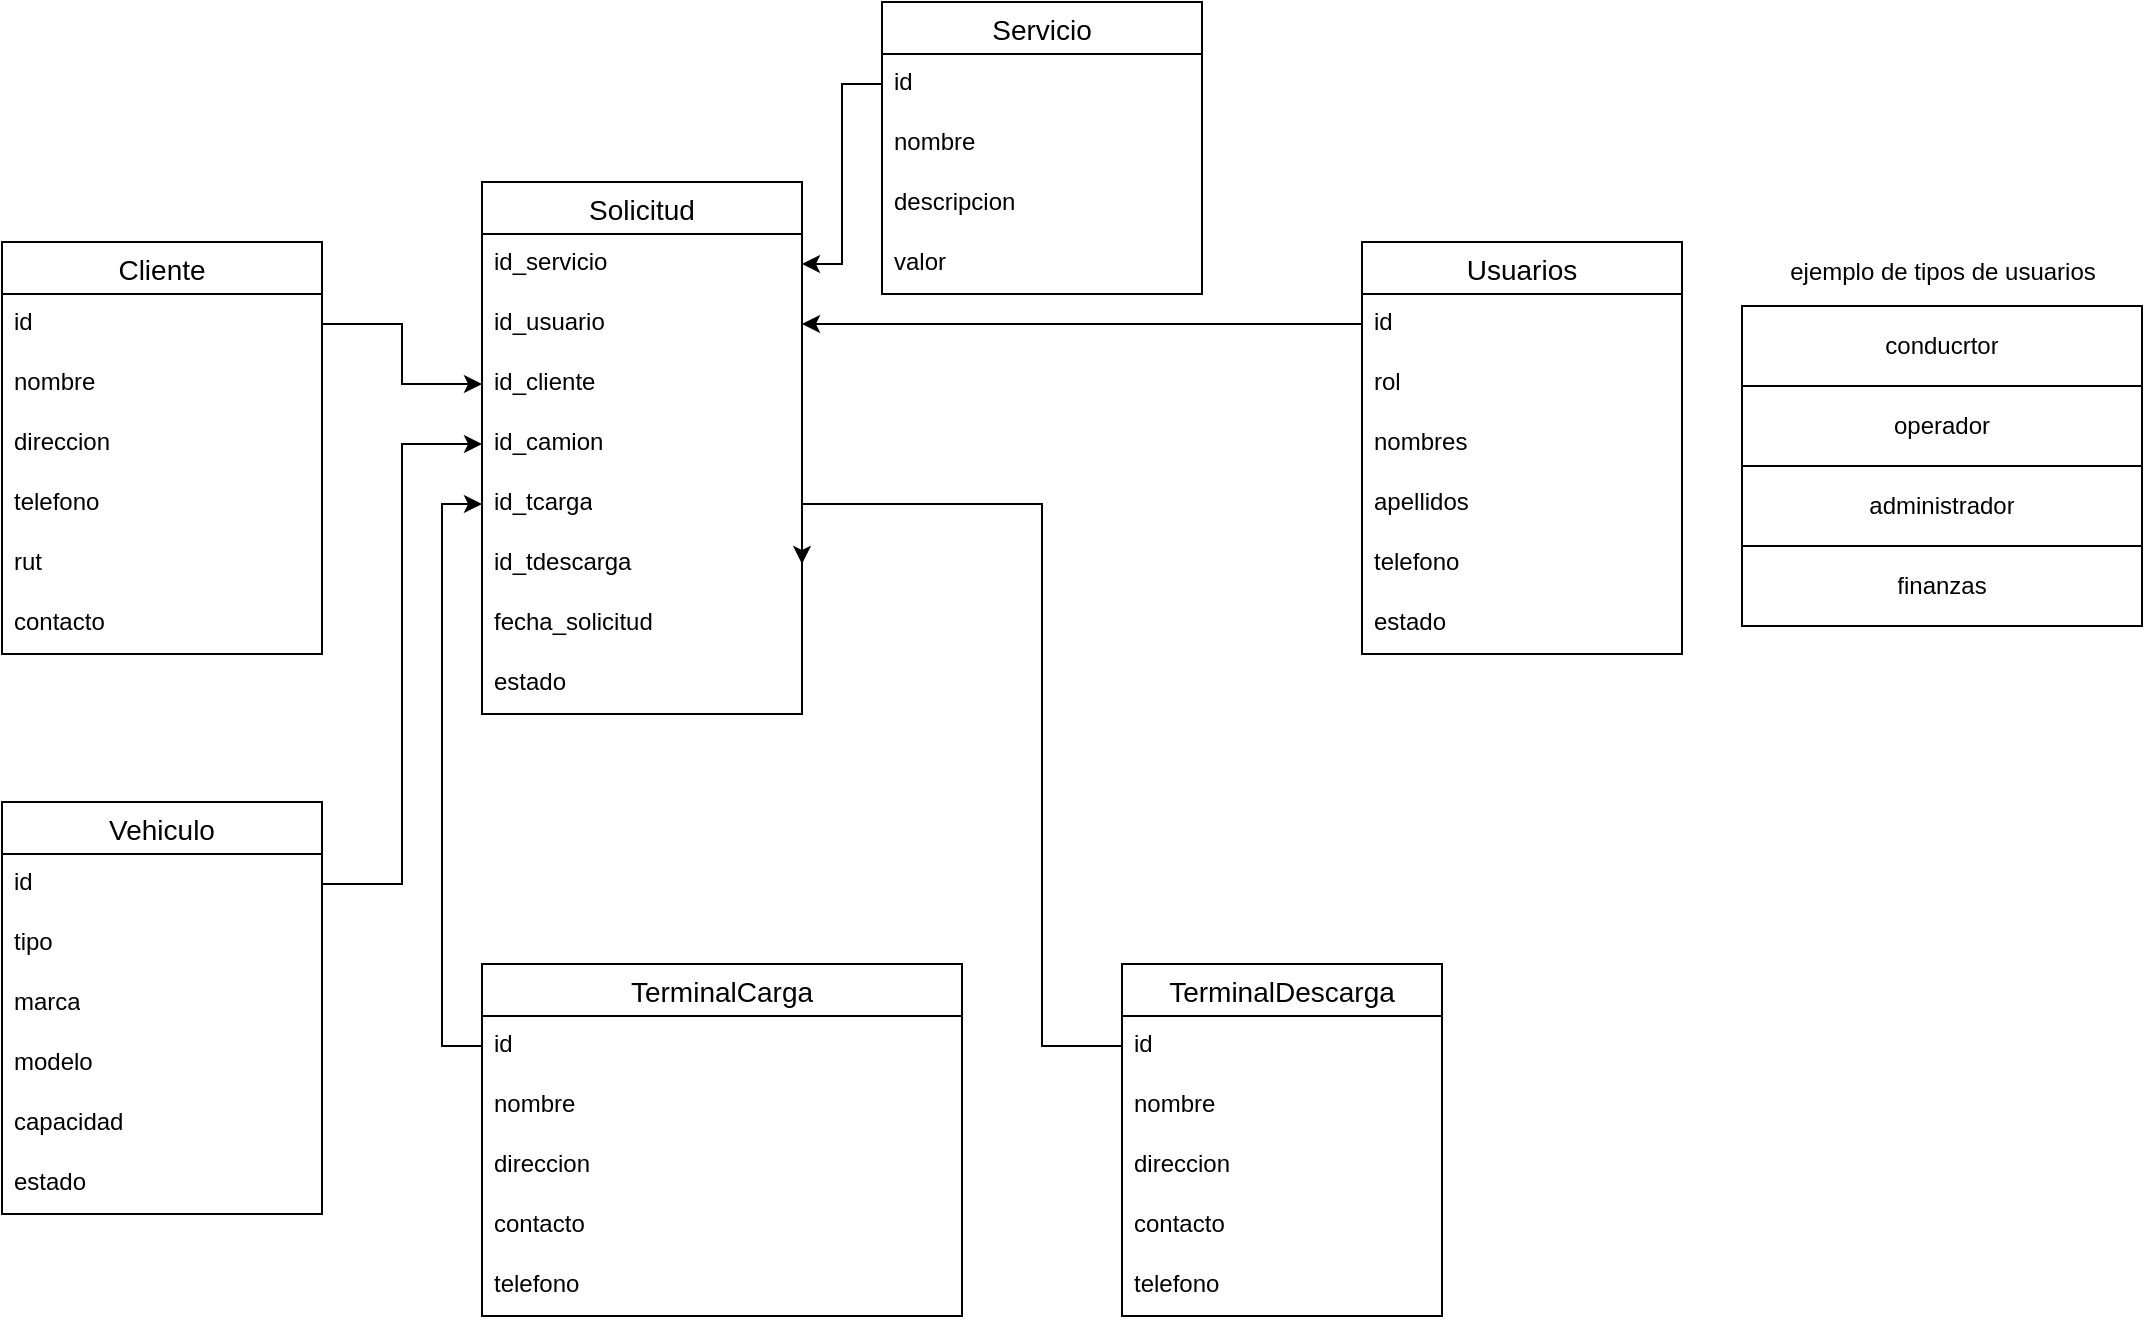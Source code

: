 <mxfile version="24.3.1" type="github">
  <diagram id="R2lEEEUBdFMjLlhIrx00" name="Page-1">
    <mxGraphModel dx="1434" dy="738" grid="1" gridSize="10" guides="1" tooltips="1" connect="1" arrows="1" fold="1" page="1" pageScale="1" pageWidth="850" pageHeight="1100" math="0" shadow="0" extFonts="Permanent Marker^https://fonts.googleapis.com/css?family=Permanent+Marker">
      <root>
        <mxCell id="0" />
        <mxCell id="1" parent="0" />
        <mxCell id="nOUeEoo9Qma1lNyCIXqd-9" value="Cliente " style="swimlane;fontStyle=0;childLayout=stackLayout;horizontal=1;startSize=26;horizontalStack=0;resizeParent=1;resizeParentMax=0;resizeLast=0;collapsible=1;marginBottom=0;align=center;fontSize=14;" vertex="1" parent="1">
          <mxGeometry y="200" width="160" height="206" as="geometry" />
        </mxCell>
        <mxCell id="nOUeEoo9Qma1lNyCIXqd-76" value="id" style="text;strokeColor=none;fillColor=none;spacingLeft=4;spacingRight=4;overflow=hidden;rotatable=0;points=[[0,0.5],[1,0.5]];portConstraint=eastwest;fontSize=12;whiteSpace=wrap;html=1;" vertex="1" parent="nOUeEoo9Qma1lNyCIXqd-9">
          <mxGeometry y="26" width="160" height="30" as="geometry" />
        </mxCell>
        <mxCell id="nOUeEoo9Qma1lNyCIXqd-10" value="nombre" style="text;strokeColor=none;fillColor=none;spacingLeft=4;spacingRight=4;overflow=hidden;rotatable=0;points=[[0,0.5],[1,0.5]];portConstraint=eastwest;fontSize=12;whiteSpace=wrap;html=1;" vertex="1" parent="nOUeEoo9Qma1lNyCIXqd-9">
          <mxGeometry y="56" width="160" height="30" as="geometry" />
        </mxCell>
        <mxCell id="nOUeEoo9Qma1lNyCIXqd-11" value="direccion" style="text;strokeColor=none;fillColor=none;spacingLeft=4;spacingRight=4;overflow=hidden;rotatable=0;points=[[0,0.5],[1,0.5]];portConstraint=eastwest;fontSize=12;whiteSpace=wrap;html=1;" vertex="1" parent="nOUeEoo9Qma1lNyCIXqd-9">
          <mxGeometry y="86" width="160" height="30" as="geometry" />
        </mxCell>
        <mxCell id="nOUeEoo9Qma1lNyCIXqd-12" value="telefono" style="text;strokeColor=none;fillColor=none;spacingLeft=4;spacingRight=4;overflow=hidden;rotatable=0;points=[[0,0.5],[1,0.5]];portConstraint=eastwest;fontSize=12;whiteSpace=wrap;html=1;" vertex="1" parent="nOUeEoo9Qma1lNyCIXqd-9">
          <mxGeometry y="116" width="160" height="30" as="geometry" />
        </mxCell>
        <mxCell id="nOUeEoo9Qma1lNyCIXqd-13" value="rut" style="text;strokeColor=none;fillColor=none;spacingLeft=4;spacingRight=4;overflow=hidden;rotatable=0;points=[[0,0.5],[1,0.5]];portConstraint=eastwest;fontSize=12;whiteSpace=wrap;html=1;" vertex="1" parent="nOUeEoo9Qma1lNyCIXqd-9">
          <mxGeometry y="146" width="160" height="30" as="geometry" />
        </mxCell>
        <mxCell id="nOUeEoo9Qma1lNyCIXqd-14" value="contacto" style="text;strokeColor=none;fillColor=none;spacingLeft=4;spacingRight=4;overflow=hidden;rotatable=0;points=[[0,0.5],[1,0.5]];portConstraint=eastwest;fontSize=12;whiteSpace=wrap;html=1;" vertex="1" parent="nOUeEoo9Qma1lNyCIXqd-9">
          <mxGeometry y="176" width="160" height="30" as="geometry" />
        </mxCell>
        <mxCell id="nOUeEoo9Qma1lNyCIXqd-15" value="TerminalDescarga" style="swimlane;fontStyle=0;childLayout=stackLayout;horizontal=1;startSize=26;horizontalStack=0;resizeParent=1;resizeParentMax=0;resizeLast=0;collapsible=1;marginBottom=0;align=center;fontSize=14;" vertex="1" parent="1">
          <mxGeometry x="560" y="561" width="160" height="176" as="geometry" />
        </mxCell>
        <mxCell id="nOUeEoo9Qma1lNyCIXqd-87" value="id" style="text;strokeColor=none;fillColor=none;spacingLeft=4;spacingRight=4;overflow=hidden;rotatable=0;points=[[0,0.5],[1,0.5]];portConstraint=eastwest;fontSize=12;whiteSpace=wrap;html=1;" vertex="1" parent="nOUeEoo9Qma1lNyCIXqd-15">
          <mxGeometry y="26" width="160" height="30" as="geometry" />
        </mxCell>
        <mxCell id="nOUeEoo9Qma1lNyCIXqd-16" value="nombre" style="text;strokeColor=none;fillColor=none;spacingLeft=4;spacingRight=4;overflow=hidden;rotatable=0;points=[[0,0.5],[1,0.5]];portConstraint=eastwest;fontSize=12;whiteSpace=wrap;html=1;" vertex="1" parent="nOUeEoo9Qma1lNyCIXqd-15">
          <mxGeometry y="56" width="160" height="30" as="geometry" />
        </mxCell>
        <mxCell id="nOUeEoo9Qma1lNyCIXqd-17" value="direccion" style="text;strokeColor=none;fillColor=none;spacingLeft=4;spacingRight=4;overflow=hidden;rotatable=0;points=[[0,0.5],[1,0.5]];portConstraint=eastwest;fontSize=12;whiteSpace=wrap;html=1;" vertex="1" parent="nOUeEoo9Qma1lNyCIXqd-15">
          <mxGeometry y="86" width="160" height="30" as="geometry" />
        </mxCell>
        <mxCell id="nOUeEoo9Qma1lNyCIXqd-18" value="contacto" style="text;strokeColor=none;fillColor=none;spacingLeft=4;spacingRight=4;overflow=hidden;rotatable=0;points=[[0,0.5],[1,0.5]];portConstraint=eastwest;fontSize=12;whiteSpace=wrap;html=1;" vertex="1" parent="nOUeEoo9Qma1lNyCIXqd-15">
          <mxGeometry y="116" width="160" height="30" as="geometry" />
        </mxCell>
        <mxCell id="nOUeEoo9Qma1lNyCIXqd-32" value="telefono" style="text;strokeColor=none;fillColor=none;spacingLeft=4;spacingRight=4;overflow=hidden;rotatable=0;points=[[0,0.5],[1,0.5]];portConstraint=eastwest;fontSize=12;whiteSpace=wrap;html=1;" vertex="1" parent="nOUeEoo9Qma1lNyCIXqd-15">
          <mxGeometry y="146" width="160" height="30" as="geometry" />
        </mxCell>
        <mxCell id="nOUeEoo9Qma1lNyCIXqd-23" value="TerminalCarga" style="swimlane;fontStyle=0;childLayout=stackLayout;horizontal=1;startSize=26;horizontalStack=0;resizeParent=1;resizeParentMax=0;resizeLast=0;collapsible=1;marginBottom=0;align=center;fontSize=14;" vertex="1" parent="1">
          <mxGeometry x="240" y="561" width="240" height="176" as="geometry" />
        </mxCell>
        <mxCell id="nOUeEoo9Qma1lNyCIXqd-83" value="id" style="text;strokeColor=none;fillColor=none;spacingLeft=4;spacingRight=4;overflow=hidden;rotatable=0;points=[[0,0.5],[1,0.5]];portConstraint=eastwest;fontSize=12;whiteSpace=wrap;html=1;" vertex="1" parent="nOUeEoo9Qma1lNyCIXqd-23">
          <mxGeometry y="26" width="240" height="30" as="geometry" />
        </mxCell>
        <mxCell id="nOUeEoo9Qma1lNyCIXqd-24" value="nombre" style="text;strokeColor=none;fillColor=none;spacingLeft=4;spacingRight=4;overflow=hidden;rotatable=0;points=[[0,0.5],[1,0.5]];portConstraint=eastwest;fontSize=12;whiteSpace=wrap;html=1;" vertex="1" parent="nOUeEoo9Qma1lNyCIXqd-23">
          <mxGeometry y="56" width="240" height="30" as="geometry" />
        </mxCell>
        <mxCell id="nOUeEoo9Qma1lNyCIXqd-25" value="direccion" style="text;strokeColor=none;fillColor=none;spacingLeft=4;spacingRight=4;overflow=hidden;rotatable=0;points=[[0,0.5],[1,0.5]];portConstraint=eastwest;fontSize=12;whiteSpace=wrap;html=1;" vertex="1" parent="nOUeEoo9Qma1lNyCIXqd-23">
          <mxGeometry y="86" width="240" height="30" as="geometry" />
        </mxCell>
        <mxCell id="nOUeEoo9Qma1lNyCIXqd-26" value="contacto" style="text;strokeColor=none;fillColor=none;spacingLeft=4;spacingRight=4;overflow=hidden;rotatable=0;points=[[0,0.5],[1,0.5]];portConstraint=eastwest;fontSize=12;whiteSpace=wrap;html=1;" vertex="1" parent="nOUeEoo9Qma1lNyCIXqd-23">
          <mxGeometry y="116" width="240" height="30" as="geometry" />
        </mxCell>
        <mxCell id="nOUeEoo9Qma1lNyCIXqd-31" value="telefono" style="text;strokeColor=none;fillColor=none;spacingLeft=4;spacingRight=4;overflow=hidden;rotatable=0;points=[[0,0.5],[1,0.5]];portConstraint=eastwest;fontSize=12;whiteSpace=wrap;html=1;" vertex="1" parent="nOUeEoo9Qma1lNyCIXqd-23">
          <mxGeometry y="146" width="240" height="30" as="geometry" />
        </mxCell>
        <mxCell id="nOUeEoo9Qma1lNyCIXqd-33" value="Vehiculo" style="swimlane;fontStyle=0;childLayout=stackLayout;horizontal=1;startSize=26;horizontalStack=0;resizeParent=1;resizeParentMax=0;resizeLast=0;collapsible=1;marginBottom=0;align=center;fontSize=14;" vertex="1" parent="1">
          <mxGeometry y="480" width="160" height="206" as="geometry" />
        </mxCell>
        <mxCell id="nOUeEoo9Qma1lNyCIXqd-81" value="id" style="text;strokeColor=none;fillColor=none;spacingLeft=4;spacingRight=4;overflow=hidden;rotatable=0;points=[[0,0.5],[1,0.5]];portConstraint=eastwest;fontSize=12;whiteSpace=wrap;html=1;" vertex="1" parent="nOUeEoo9Qma1lNyCIXqd-33">
          <mxGeometry y="26" width="160" height="30" as="geometry" />
        </mxCell>
        <mxCell id="nOUeEoo9Qma1lNyCIXqd-34" value="tipo" style="text;strokeColor=none;fillColor=none;spacingLeft=4;spacingRight=4;overflow=hidden;rotatable=0;points=[[0,0.5],[1,0.5]];portConstraint=eastwest;fontSize=12;whiteSpace=wrap;html=1;" vertex="1" parent="nOUeEoo9Qma1lNyCIXqd-33">
          <mxGeometry y="56" width="160" height="30" as="geometry" />
        </mxCell>
        <mxCell id="nOUeEoo9Qma1lNyCIXqd-35" value="marca" style="text;strokeColor=none;fillColor=none;spacingLeft=4;spacingRight=4;overflow=hidden;rotatable=0;points=[[0,0.5],[1,0.5]];portConstraint=eastwest;fontSize=12;whiteSpace=wrap;html=1;" vertex="1" parent="nOUeEoo9Qma1lNyCIXqd-33">
          <mxGeometry y="86" width="160" height="30" as="geometry" />
        </mxCell>
        <mxCell id="nOUeEoo9Qma1lNyCIXqd-36" value="modelo" style="text;strokeColor=none;fillColor=none;spacingLeft=4;spacingRight=4;overflow=hidden;rotatable=0;points=[[0,0.5],[1,0.5]];portConstraint=eastwest;fontSize=12;whiteSpace=wrap;html=1;" vertex="1" parent="nOUeEoo9Qma1lNyCIXqd-33">
          <mxGeometry y="116" width="160" height="30" as="geometry" />
        </mxCell>
        <mxCell id="nOUeEoo9Qma1lNyCIXqd-37" value="capacidad" style="text;strokeColor=none;fillColor=none;spacingLeft=4;spacingRight=4;overflow=hidden;rotatable=0;points=[[0,0.5],[1,0.5]];portConstraint=eastwest;fontSize=12;whiteSpace=wrap;html=1;" vertex="1" parent="nOUeEoo9Qma1lNyCIXqd-33">
          <mxGeometry y="146" width="160" height="30" as="geometry" />
        </mxCell>
        <mxCell id="nOUeEoo9Qma1lNyCIXqd-38" value="estado" style="text;strokeColor=none;fillColor=none;spacingLeft=4;spacingRight=4;overflow=hidden;rotatable=0;points=[[0,0.5],[1,0.5]];portConstraint=eastwest;fontSize=12;whiteSpace=wrap;html=1;" vertex="1" parent="nOUeEoo9Qma1lNyCIXqd-33">
          <mxGeometry y="176" width="160" height="30" as="geometry" />
        </mxCell>
        <mxCell id="nOUeEoo9Qma1lNyCIXqd-39" value="Usuarios" style="swimlane;fontStyle=0;childLayout=stackLayout;horizontal=1;startSize=26;horizontalStack=0;resizeParent=1;resizeParentMax=0;resizeLast=0;collapsible=1;marginBottom=0;align=center;fontSize=14;" vertex="1" parent="1">
          <mxGeometry x="680" y="200" width="160" height="206" as="geometry" />
        </mxCell>
        <mxCell id="nOUeEoo9Qma1lNyCIXqd-91" value="id" style="text;strokeColor=none;fillColor=none;spacingLeft=4;spacingRight=4;overflow=hidden;rotatable=0;points=[[0,0.5],[1,0.5]];portConstraint=eastwest;fontSize=12;whiteSpace=wrap;html=1;" vertex="1" parent="nOUeEoo9Qma1lNyCIXqd-39">
          <mxGeometry y="26" width="160" height="30" as="geometry" />
        </mxCell>
        <mxCell id="nOUeEoo9Qma1lNyCIXqd-40" value="rol" style="text;strokeColor=none;fillColor=none;spacingLeft=4;spacingRight=4;overflow=hidden;rotatable=0;points=[[0,0.5],[1,0.5]];portConstraint=eastwest;fontSize=12;whiteSpace=wrap;html=1;" vertex="1" parent="nOUeEoo9Qma1lNyCIXqd-39">
          <mxGeometry y="56" width="160" height="30" as="geometry" />
        </mxCell>
        <mxCell id="nOUeEoo9Qma1lNyCIXqd-41" value="nombres" style="text;strokeColor=none;fillColor=none;spacingLeft=4;spacingRight=4;overflow=hidden;rotatable=0;points=[[0,0.5],[1,0.5]];portConstraint=eastwest;fontSize=12;whiteSpace=wrap;html=1;" vertex="1" parent="nOUeEoo9Qma1lNyCIXqd-39">
          <mxGeometry y="86" width="160" height="30" as="geometry" />
        </mxCell>
        <mxCell id="nOUeEoo9Qma1lNyCIXqd-42" value="apellidos" style="text;strokeColor=none;fillColor=none;spacingLeft=4;spacingRight=4;overflow=hidden;rotatable=0;points=[[0,0.5],[1,0.5]];portConstraint=eastwest;fontSize=12;whiteSpace=wrap;html=1;" vertex="1" parent="nOUeEoo9Qma1lNyCIXqd-39">
          <mxGeometry y="116" width="160" height="30" as="geometry" />
        </mxCell>
        <mxCell id="nOUeEoo9Qma1lNyCIXqd-43" value="telefono" style="text;strokeColor=none;fillColor=none;spacingLeft=4;spacingRight=4;overflow=hidden;rotatable=0;points=[[0,0.5],[1,0.5]];portConstraint=eastwest;fontSize=12;whiteSpace=wrap;html=1;" vertex="1" parent="nOUeEoo9Qma1lNyCIXqd-39">
          <mxGeometry y="146" width="160" height="30" as="geometry" />
        </mxCell>
        <mxCell id="nOUeEoo9Qma1lNyCIXqd-44" value="estado" style="text;strokeColor=none;fillColor=none;spacingLeft=4;spacingRight=4;overflow=hidden;rotatable=0;points=[[0,0.5],[1,0.5]];portConstraint=eastwest;fontSize=12;whiteSpace=wrap;html=1;" vertex="1" parent="nOUeEoo9Qma1lNyCIXqd-39">
          <mxGeometry y="176" width="160" height="30" as="geometry" />
        </mxCell>
        <mxCell id="nOUeEoo9Qma1lNyCIXqd-46" value="" style="shape=table;startSize=0;container=1;collapsible=0;childLayout=tableLayout;" vertex="1" parent="1">
          <mxGeometry x="870" y="232" width="200" height="160" as="geometry" />
        </mxCell>
        <mxCell id="nOUeEoo9Qma1lNyCIXqd-47" value="" style="shape=tableRow;horizontal=0;startSize=0;swimlaneHead=0;swimlaneBody=0;strokeColor=inherit;top=0;left=0;bottom=0;right=0;collapsible=0;dropTarget=0;fillColor=none;points=[[0,0.5],[1,0.5]];portConstraint=eastwest;" vertex="1" parent="nOUeEoo9Qma1lNyCIXqd-46">
          <mxGeometry width="200" height="40" as="geometry" />
        </mxCell>
        <mxCell id="nOUeEoo9Qma1lNyCIXqd-48" value="conducrtor" style="shape=partialRectangle;html=1;whiteSpace=wrap;connectable=0;strokeColor=inherit;overflow=hidden;fillColor=none;top=0;left=0;bottom=0;right=0;pointerEvents=1;" vertex="1" parent="nOUeEoo9Qma1lNyCIXqd-47">
          <mxGeometry width="200" height="40" as="geometry">
            <mxRectangle width="200" height="40" as="alternateBounds" />
          </mxGeometry>
        </mxCell>
        <mxCell id="nOUeEoo9Qma1lNyCIXqd-49" value="" style="shape=tableRow;horizontal=0;startSize=0;swimlaneHead=0;swimlaneBody=0;strokeColor=inherit;top=0;left=0;bottom=0;right=0;collapsible=0;dropTarget=0;fillColor=none;points=[[0,0.5],[1,0.5]];portConstraint=eastwest;" vertex="1" parent="nOUeEoo9Qma1lNyCIXqd-46">
          <mxGeometry y="40" width="200" height="40" as="geometry" />
        </mxCell>
        <mxCell id="nOUeEoo9Qma1lNyCIXqd-50" value="operador" style="shape=partialRectangle;html=1;whiteSpace=wrap;connectable=0;strokeColor=inherit;overflow=hidden;fillColor=none;top=0;left=0;bottom=0;right=0;pointerEvents=1;" vertex="1" parent="nOUeEoo9Qma1lNyCIXqd-49">
          <mxGeometry width="200" height="40" as="geometry">
            <mxRectangle width="200" height="40" as="alternateBounds" />
          </mxGeometry>
        </mxCell>
        <mxCell id="nOUeEoo9Qma1lNyCIXqd-51" value="" style="shape=tableRow;horizontal=0;startSize=0;swimlaneHead=0;swimlaneBody=0;strokeColor=inherit;top=0;left=0;bottom=0;right=0;collapsible=0;dropTarget=0;fillColor=none;points=[[0,0.5],[1,0.5]];portConstraint=eastwest;" vertex="1" parent="nOUeEoo9Qma1lNyCIXqd-46">
          <mxGeometry y="80" width="200" height="40" as="geometry" />
        </mxCell>
        <mxCell id="nOUeEoo9Qma1lNyCIXqd-52" value="administrador" style="shape=partialRectangle;html=1;whiteSpace=wrap;connectable=0;strokeColor=inherit;overflow=hidden;fillColor=none;top=0;left=0;bottom=0;right=0;pointerEvents=1;" vertex="1" parent="nOUeEoo9Qma1lNyCIXqd-51">
          <mxGeometry width="200" height="40" as="geometry">
            <mxRectangle width="200" height="40" as="alternateBounds" />
          </mxGeometry>
        </mxCell>
        <mxCell id="nOUeEoo9Qma1lNyCIXqd-53" style="shape=tableRow;horizontal=0;startSize=0;swimlaneHead=0;swimlaneBody=0;strokeColor=inherit;top=0;left=0;bottom=0;right=0;collapsible=0;dropTarget=0;fillColor=none;points=[[0,0.5],[1,0.5]];portConstraint=eastwest;" vertex="1" parent="nOUeEoo9Qma1lNyCIXqd-46">
          <mxGeometry y="120" width="200" height="40" as="geometry" />
        </mxCell>
        <mxCell id="nOUeEoo9Qma1lNyCIXqd-54" value="finanzas" style="shape=partialRectangle;html=1;whiteSpace=wrap;connectable=0;strokeColor=inherit;overflow=hidden;fillColor=none;top=0;left=0;bottom=0;right=0;pointerEvents=1;" vertex="1" parent="nOUeEoo9Qma1lNyCIXqd-53">
          <mxGeometry width="200" height="40" as="geometry">
            <mxRectangle width="200" height="40" as="alternateBounds" />
          </mxGeometry>
        </mxCell>
        <mxCell id="nOUeEoo9Qma1lNyCIXqd-55" value="ejemplo de tipos de usuarios" style="text;html=1;align=center;verticalAlign=middle;resizable=0;points=[];autosize=1;strokeColor=none;fillColor=none;" vertex="1" parent="1">
          <mxGeometry x="880" y="200" width="180" height="30" as="geometry" />
        </mxCell>
        <mxCell id="nOUeEoo9Qma1lNyCIXqd-56" value="Solicitud" style="swimlane;fontStyle=0;childLayout=stackLayout;horizontal=1;startSize=26;horizontalStack=0;resizeParent=1;resizeParentMax=0;resizeLast=0;collapsible=1;marginBottom=0;align=center;fontSize=14;" vertex="1" parent="1">
          <mxGeometry x="240" y="170" width="160" height="266" as="geometry" />
        </mxCell>
        <mxCell id="nOUeEoo9Qma1lNyCIXqd-60" value="id_servicio" style="text;strokeColor=none;fillColor=none;spacingLeft=4;spacingRight=4;overflow=hidden;rotatable=0;points=[[0,0.5],[1,0.5]];portConstraint=eastwest;fontSize=12;whiteSpace=wrap;html=1;" vertex="1" parent="nOUeEoo9Qma1lNyCIXqd-56">
          <mxGeometry y="26" width="160" height="30" as="geometry" />
        </mxCell>
        <mxCell id="nOUeEoo9Qma1lNyCIXqd-90" value="id_usuario" style="text;strokeColor=none;fillColor=none;spacingLeft=4;spacingRight=4;overflow=hidden;rotatable=0;points=[[0,0.5],[1,0.5]];portConstraint=eastwest;fontSize=12;whiteSpace=wrap;html=1;" vertex="1" parent="nOUeEoo9Qma1lNyCIXqd-56">
          <mxGeometry y="56" width="160" height="30" as="geometry" />
        </mxCell>
        <mxCell id="nOUeEoo9Qma1lNyCIXqd-75" value="id_cliente" style="text;strokeColor=none;fillColor=none;spacingLeft=4;spacingRight=4;overflow=hidden;rotatable=0;points=[[0,0.5],[1,0.5]];portConstraint=eastwest;fontSize=12;whiteSpace=wrap;html=1;" vertex="1" parent="nOUeEoo9Qma1lNyCIXqd-56">
          <mxGeometry y="86" width="160" height="30" as="geometry" />
        </mxCell>
        <mxCell id="nOUeEoo9Qma1lNyCIXqd-61" value="id_camion" style="text;strokeColor=none;fillColor=none;spacingLeft=4;spacingRight=4;overflow=hidden;rotatable=0;points=[[0,0.5],[1,0.5]];portConstraint=eastwest;fontSize=12;whiteSpace=wrap;html=1;" vertex="1" parent="nOUeEoo9Qma1lNyCIXqd-56">
          <mxGeometry y="116" width="160" height="30" as="geometry" />
        </mxCell>
        <mxCell id="nOUeEoo9Qma1lNyCIXqd-84" value="id_tcarga" style="text;strokeColor=none;fillColor=none;spacingLeft=4;spacingRight=4;overflow=hidden;rotatable=0;points=[[0,0.5],[1,0.5]];portConstraint=eastwest;fontSize=12;whiteSpace=wrap;html=1;" vertex="1" parent="nOUeEoo9Qma1lNyCIXqd-56">
          <mxGeometry y="146" width="160" height="30" as="geometry" />
        </mxCell>
        <mxCell id="nOUeEoo9Qma1lNyCIXqd-85" value="id_tdescarga" style="text;strokeColor=none;fillColor=none;spacingLeft=4;spacingRight=4;overflow=hidden;rotatable=0;points=[[0,0.5],[1,0.5]];portConstraint=eastwest;fontSize=12;whiteSpace=wrap;html=1;" vertex="1" parent="nOUeEoo9Qma1lNyCIXqd-56">
          <mxGeometry y="176" width="160" height="30" as="geometry" />
        </mxCell>
        <mxCell id="nOUeEoo9Qma1lNyCIXqd-59" value="fecha_solicitud" style="text;strokeColor=none;fillColor=none;spacingLeft=4;spacingRight=4;overflow=hidden;rotatable=0;points=[[0,0.5],[1,0.5]];portConstraint=eastwest;fontSize=12;whiteSpace=wrap;html=1;" vertex="1" parent="nOUeEoo9Qma1lNyCIXqd-56">
          <mxGeometry y="206" width="160" height="30" as="geometry" />
        </mxCell>
        <mxCell id="nOUeEoo9Qma1lNyCIXqd-68" value="estado" style="text;strokeColor=none;fillColor=none;spacingLeft=4;spacingRight=4;overflow=hidden;rotatable=0;points=[[0,0.5],[1,0.5]];portConstraint=eastwest;fontSize=12;whiteSpace=wrap;html=1;" vertex="1" parent="nOUeEoo9Qma1lNyCIXqd-56">
          <mxGeometry y="236" width="160" height="30" as="geometry" />
        </mxCell>
        <mxCell id="nOUeEoo9Qma1lNyCIXqd-69" value="Servicio" style="swimlane;fontStyle=0;childLayout=stackLayout;horizontal=1;startSize=26;horizontalStack=0;resizeParent=1;resizeParentMax=0;resizeLast=0;collapsible=1;marginBottom=0;align=center;fontSize=14;" vertex="1" parent="1">
          <mxGeometry x="440" y="80" width="160" height="146" as="geometry" />
        </mxCell>
        <mxCell id="nOUeEoo9Qma1lNyCIXqd-70" value="id" style="text;strokeColor=none;fillColor=none;spacingLeft=4;spacingRight=4;overflow=hidden;rotatable=0;points=[[0,0.5],[1,0.5]];portConstraint=eastwest;fontSize=12;whiteSpace=wrap;html=1;" vertex="1" parent="nOUeEoo9Qma1lNyCIXqd-69">
          <mxGeometry y="26" width="160" height="30" as="geometry" />
        </mxCell>
        <mxCell id="nOUeEoo9Qma1lNyCIXqd-71" value="nombre" style="text;strokeColor=none;fillColor=none;spacingLeft=4;spacingRight=4;overflow=hidden;rotatable=0;points=[[0,0.5],[1,0.5]];portConstraint=eastwest;fontSize=12;whiteSpace=wrap;html=1;" vertex="1" parent="nOUeEoo9Qma1lNyCIXqd-69">
          <mxGeometry y="56" width="160" height="30" as="geometry" />
        </mxCell>
        <mxCell id="nOUeEoo9Qma1lNyCIXqd-72" value="descripcion" style="text;strokeColor=none;fillColor=none;spacingLeft=4;spacingRight=4;overflow=hidden;rotatable=0;points=[[0,0.5],[1,0.5]];portConstraint=eastwest;fontSize=12;whiteSpace=wrap;html=1;" vertex="1" parent="nOUeEoo9Qma1lNyCIXqd-69">
          <mxGeometry y="86" width="160" height="30" as="geometry" />
        </mxCell>
        <mxCell id="nOUeEoo9Qma1lNyCIXqd-73" value="valor" style="text;strokeColor=none;fillColor=none;spacingLeft=4;spacingRight=4;overflow=hidden;rotatable=0;points=[[0,0.5],[1,0.5]];portConstraint=eastwest;fontSize=12;whiteSpace=wrap;html=1;" vertex="1" parent="nOUeEoo9Qma1lNyCIXqd-69">
          <mxGeometry y="116" width="160" height="30" as="geometry" />
        </mxCell>
        <mxCell id="nOUeEoo9Qma1lNyCIXqd-77" style="edgeStyle=orthogonalEdgeStyle;rounded=0;orthogonalLoop=1;jettySize=auto;html=1;entryX=0;entryY=0.5;entryDx=0;entryDy=0;" edge="1" parent="1" source="nOUeEoo9Qma1lNyCIXqd-76" target="nOUeEoo9Qma1lNyCIXqd-75">
          <mxGeometry relative="1" as="geometry" />
        </mxCell>
        <mxCell id="nOUeEoo9Qma1lNyCIXqd-78" style="edgeStyle=orthogonalEdgeStyle;rounded=0;orthogonalLoop=1;jettySize=auto;html=1;" edge="1" parent="1" source="nOUeEoo9Qma1lNyCIXqd-70" target="nOUeEoo9Qma1lNyCIXqd-60">
          <mxGeometry relative="1" as="geometry" />
        </mxCell>
        <mxCell id="nOUeEoo9Qma1lNyCIXqd-82" style="edgeStyle=orthogonalEdgeStyle;rounded=0;orthogonalLoop=1;jettySize=auto;html=1;entryX=0;entryY=0.5;entryDx=0;entryDy=0;" edge="1" parent="1" source="nOUeEoo9Qma1lNyCIXqd-81" target="nOUeEoo9Qma1lNyCIXqd-61">
          <mxGeometry relative="1" as="geometry" />
        </mxCell>
        <mxCell id="nOUeEoo9Qma1lNyCIXqd-88" style="edgeStyle=orthogonalEdgeStyle;rounded=0;orthogonalLoop=1;jettySize=auto;html=1;entryX=0;entryY=0.5;entryDx=0;entryDy=0;" edge="1" parent="1" source="nOUeEoo9Qma1lNyCIXqd-83" target="nOUeEoo9Qma1lNyCIXqd-84">
          <mxGeometry relative="1" as="geometry" />
        </mxCell>
        <mxCell id="nOUeEoo9Qma1lNyCIXqd-89" style="edgeStyle=orthogonalEdgeStyle;rounded=0;orthogonalLoop=1;jettySize=auto;html=1;entryX=1;entryY=0.5;entryDx=0;entryDy=0;" edge="1" parent="1" source="nOUeEoo9Qma1lNyCIXqd-87" target="nOUeEoo9Qma1lNyCIXqd-85">
          <mxGeometry relative="1" as="geometry">
            <Array as="points">
              <mxPoint x="520" y="602" />
              <mxPoint x="520" y="331" />
            </Array>
          </mxGeometry>
        </mxCell>
        <mxCell id="nOUeEoo9Qma1lNyCIXqd-92" style="edgeStyle=orthogonalEdgeStyle;rounded=0;orthogonalLoop=1;jettySize=auto;html=1;" edge="1" parent="1" source="nOUeEoo9Qma1lNyCIXqd-91" target="nOUeEoo9Qma1lNyCIXqd-90">
          <mxGeometry relative="1" as="geometry" />
        </mxCell>
      </root>
    </mxGraphModel>
  </diagram>
</mxfile>
